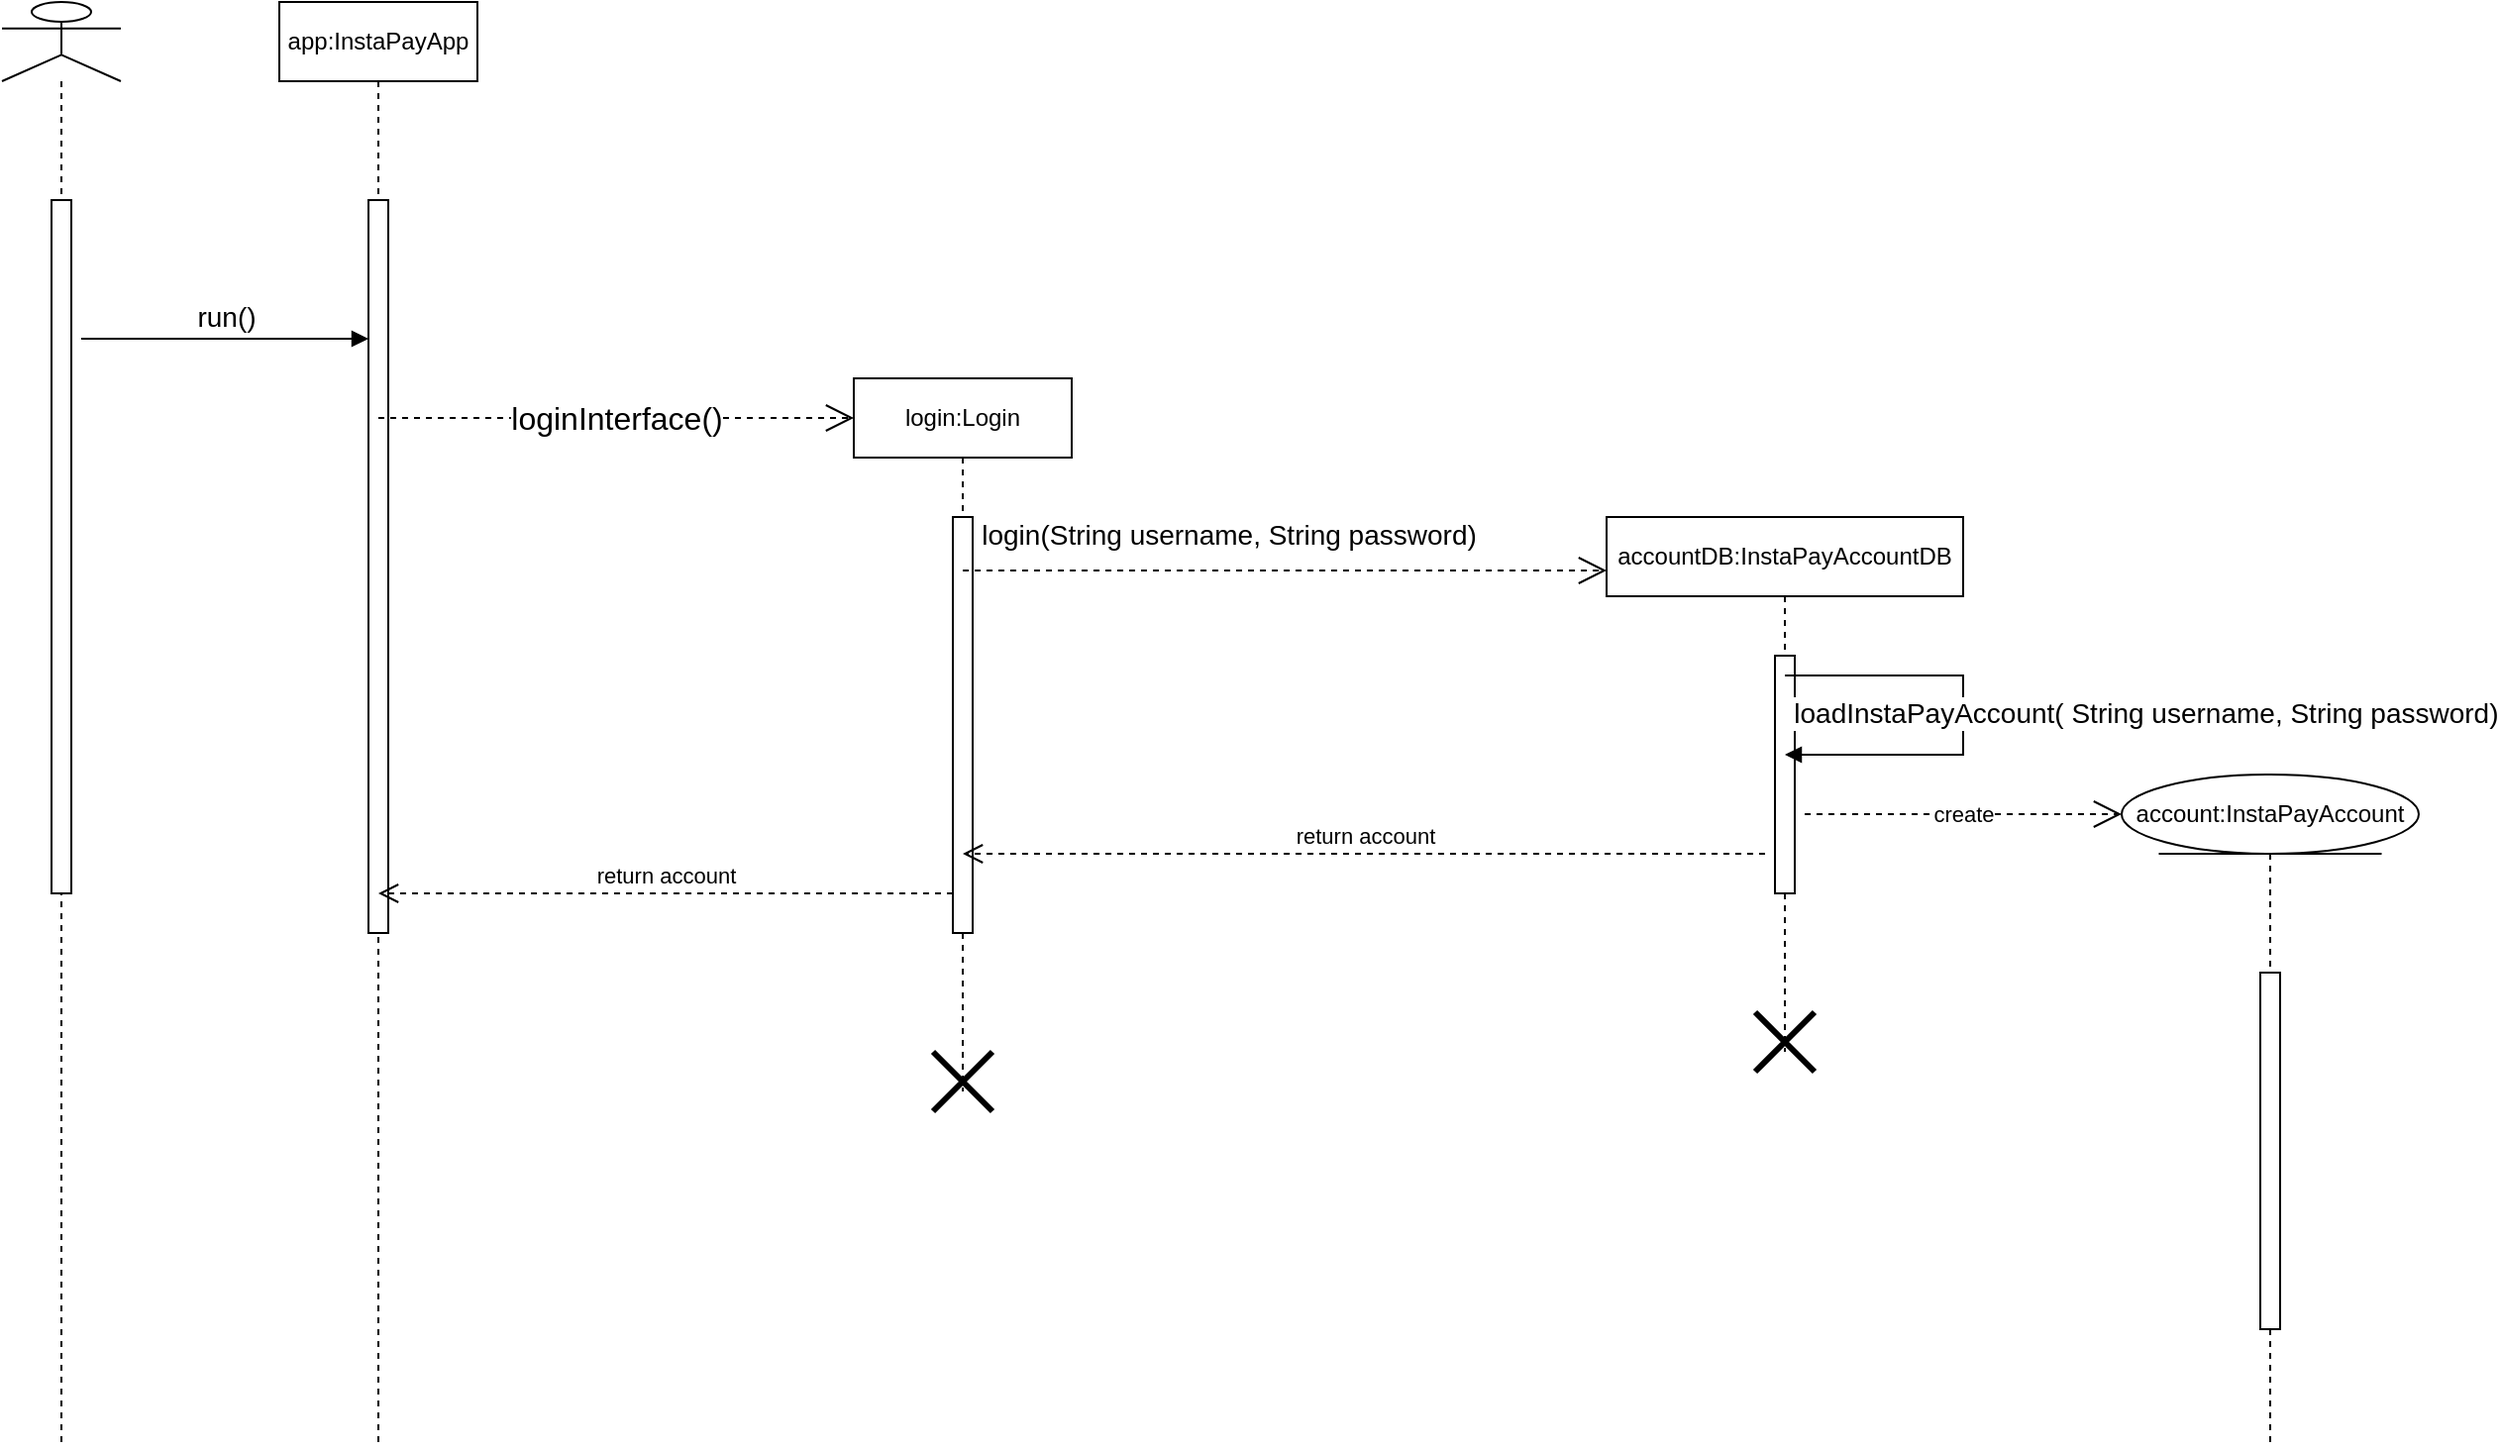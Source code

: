 <mxfile version="21.2.1" type="device">
  <diagram name="Page-1" id="13e1069c-82ec-6db2-03f1-153e76fe0fe0">
    <mxGraphModel dx="1139" dy="576" grid="1" gridSize="10" guides="1" tooltips="1" connect="1" arrows="1" fold="1" page="1" pageScale="1" pageWidth="1100" pageHeight="850" background="none" math="0" shadow="0">
      <root>
        <mxCell id="0" />
        <mxCell id="1" parent="0" />
        <mxCell id="fztPeTmldJCE3OXhj7iw-2" value="" style="shape=umlLifeline;perimeter=lifelinePerimeter;whiteSpace=wrap;html=1;container=1;dropTarget=0;collapsible=0;recursiveResize=0;outlineConnect=0;portConstraint=eastwest;newEdgeStyle={&quot;edgeStyle&quot;:&quot;elbowEdgeStyle&quot;,&quot;elbow&quot;:&quot;vertical&quot;,&quot;curved&quot;:0,&quot;rounded&quot;:0};participant=umlActor;" vertex="1" parent="1">
          <mxGeometry x="370" y="150" width="60" height="730" as="geometry" />
        </mxCell>
        <mxCell id="fztPeTmldJCE3OXhj7iw-8" value="" style="html=1;points=[];perimeter=orthogonalPerimeter;outlineConnect=0;targetShapes=umlLifeline;portConstraint=eastwest;newEdgeStyle={&quot;edgeStyle&quot;:&quot;elbowEdgeStyle&quot;,&quot;elbow&quot;:&quot;vertical&quot;,&quot;curved&quot;:0,&quot;rounded&quot;:0};" vertex="1" parent="fztPeTmldJCE3OXhj7iw-2">
          <mxGeometry x="25" y="100" width="10" height="350" as="geometry" />
        </mxCell>
        <mxCell id="fztPeTmldJCE3OXhj7iw-5" value="app:InstaPayApp" style="shape=umlLifeline;perimeter=lifelinePerimeter;whiteSpace=wrap;html=1;container=1;dropTarget=0;collapsible=0;recursiveResize=0;outlineConnect=0;portConstraint=eastwest;newEdgeStyle={&quot;edgeStyle&quot;:&quot;elbowEdgeStyle&quot;,&quot;elbow&quot;:&quot;vertical&quot;,&quot;curved&quot;:0,&quot;rounded&quot;:0};" vertex="1" parent="1">
          <mxGeometry x="510" y="150" width="100" height="730" as="geometry" />
        </mxCell>
        <mxCell id="fztPeTmldJCE3OXhj7iw-12" value="" style="html=1;points=[];perimeter=orthogonalPerimeter;outlineConnect=0;targetShapes=umlLifeline;portConstraint=eastwest;newEdgeStyle={&quot;edgeStyle&quot;:&quot;elbowEdgeStyle&quot;,&quot;elbow&quot;:&quot;vertical&quot;,&quot;curved&quot;:0,&quot;rounded&quot;:0};" vertex="1" parent="fztPeTmldJCE3OXhj7iw-5">
          <mxGeometry x="45" y="100" width="10" height="370" as="geometry" />
        </mxCell>
        <mxCell id="fztPeTmldJCE3OXhj7iw-13" value="&lt;font style=&quot;font-size: 14px;&quot;&gt;run()&lt;/font&gt;" style="html=1;verticalAlign=bottom;endArrow=block;edgeStyle=elbowEdgeStyle;elbow=vertical;curved=0;rounded=0;" edge="1" parent="1" target="fztPeTmldJCE3OXhj7iw-12">
          <mxGeometry width="80" relative="1" as="geometry">
            <mxPoint x="410" y="320" as="sourcePoint" />
            <mxPoint x="490" y="320" as="targetPoint" />
            <Array as="points" />
          </mxGeometry>
        </mxCell>
        <mxCell id="fztPeTmldJCE3OXhj7iw-15" value="login:Login" style="shape=umlLifeline;perimeter=lifelinePerimeter;whiteSpace=wrap;html=1;container=1;dropTarget=0;collapsible=0;recursiveResize=0;outlineConnect=0;portConstraint=eastwest;newEdgeStyle={&quot;edgeStyle&quot;:&quot;elbowEdgeStyle&quot;,&quot;elbow&quot;:&quot;vertical&quot;,&quot;curved&quot;:0,&quot;rounded&quot;:0};" vertex="1" parent="1">
          <mxGeometry x="800" y="340" width="110" height="360" as="geometry" />
        </mxCell>
        <mxCell id="fztPeTmldJCE3OXhj7iw-26" value="" style="html=1;points=[];perimeter=orthogonalPerimeter;outlineConnect=0;targetShapes=umlLifeline;portConstraint=eastwest;newEdgeStyle={&quot;edgeStyle&quot;:&quot;elbowEdgeStyle&quot;,&quot;elbow&quot;:&quot;vertical&quot;,&quot;curved&quot;:0,&quot;rounded&quot;:0};" vertex="1" parent="fztPeTmldJCE3OXhj7iw-15">
          <mxGeometry x="50" y="70" width="10" height="210" as="geometry" />
        </mxCell>
        <mxCell id="fztPeTmldJCE3OXhj7iw-42" value="" style="shape=umlDestroy;whiteSpace=wrap;html=1;strokeWidth=3;targetShapes=umlLifeline;" vertex="1" parent="fztPeTmldJCE3OXhj7iw-15">
          <mxGeometry x="40" y="340" width="30" height="30" as="geometry" />
        </mxCell>
        <mxCell id="fztPeTmldJCE3OXhj7iw-25" value="&lt;font size=&quot;3&quot;&gt;loginInterface()&lt;/font&gt;" style="endArrow=open;endSize=12;dashed=1;html=1;rounded=0;" edge="1" parent="1" source="fztPeTmldJCE3OXhj7iw-5">
          <mxGeometry width="160" relative="1" as="geometry">
            <mxPoint x="580" y="360" as="sourcePoint" />
            <mxPoint x="800" y="360" as="targetPoint" />
          </mxGeometry>
        </mxCell>
        <mxCell id="fztPeTmldJCE3OXhj7iw-27" value="&lt;font style=&quot;font-size: 14px;&quot;&gt;login(String username, String password)&lt;/font&gt;" style="endArrow=open;endSize=12;dashed=1;html=1;rounded=0;entryX=0;entryY=0.1;entryDx=0;entryDy=0;entryPerimeter=0;" edge="1" parent="1" source="fztPeTmldJCE3OXhj7iw-15" target="fztPeTmldJCE3OXhj7iw-28">
          <mxGeometry x="-0.168" y="18" width="160" relative="1" as="geometry">
            <mxPoint x="880" y="440" as="sourcePoint" />
            <mxPoint x="1040" y="440" as="targetPoint" />
            <mxPoint x="-1" as="offset" />
          </mxGeometry>
        </mxCell>
        <mxCell id="fztPeTmldJCE3OXhj7iw-28" value="accountDB:InstaPayAccountDB" style="shape=umlLifeline;perimeter=lifelinePerimeter;whiteSpace=wrap;html=1;container=1;dropTarget=0;collapsible=0;recursiveResize=0;outlineConnect=0;portConstraint=eastwest;newEdgeStyle={&quot;edgeStyle&quot;:&quot;elbowEdgeStyle&quot;,&quot;elbow&quot;:&quot;vertical&quot;,&quot;curved&quot;:0,&quot;rounded&quot;:0};" vertex="1" parent="1">
          <mxGeometry x="1180" y="410" width="180" height="270" as="geometry" />
        </mxCell>
        <mxCell id="fztPeTmldJCE3OXhj7iw-30" value="" style="html=1;points=[];perimeter=orthogonalPerimeter;outlineConnect=0;targetShapes=umlLifeline;portConstraint=eastwest;newEdgeStyle={&quot;edgeStyle&quot;:&quot;elbowEdgeStyle&quot;,&quot;elbow&quot;:&quot;vertical&quot;,&quot;curved&quot;:0,&quot;rounded&quot;:0};" vertex="1" parent="fztPeTmldJCE3OXhj7iw-28">
          <mxGeometry x="85" y="70" width="10" height="120" as="geometry" />
        </mxCell>
        <mxCell id="fztPeTmldJCE3OXhj7iw-41" value="" style="shape=umlDestroy;whiteSpace=wrap;html=1;strokeWidth=3;targetShapes=umlLifeline;" vertex="1" parent="fztPeTmldJCE3OXhj7iw-28">
          <mxGeometry x="75" y="250" width="30" height="30" as="geometry" />
        </mxCell>
        <mxCell id="fztPeTmldJCE3OXhj7iw-34" value="&lt;font style=&quot;font-size: 14px;&quot;&gt;&amp;nbsp;loadInstaPayAccount( String username, String password)&lt;/font&gt;" style="html=1;verticalAlign=bottom;endArrow=block;edgeStyle=orthogonalEdgeStyle;elbow=vertical;rounded=0;" edge="1" parent="1">
          <mxGeometry x="0.091" y="90" width="80" relative="1" as="geometry">
            <mxPoint x="1270" y="490" as="sourcePoint" />
            <mxPoint x="1270" y="530" as="targetPoint" />
            <Array as="points">
              <mxPoint x="1360" y="490" />
            </Array>
            <mxPoint as="offset" />
          </mxGeometry>
        </mxCell>
        <mxCell id="fztPeTmldJCE3OXhj7iw-37" value="account:InstaPayAccount" style="shape=umlLifeline;perimeter=lifelinePerimeter;whiteSpace=wrap;html=1;container=1;dropTarget=0;collapsible=0;recursiveResize=0;outlineConnect=0;portConstraint=eastwest;newEdgeStyle={&quot;edgeStyle&quot;:&quot;elbowEdgeStyle&quot;,&quot;elbow&quot;:&quot;vertical&quot;,&quot;curved&quot;:0,&quot;rounded&quot;:0};participant=umlEntity;" vertex="1" parent="1">
          <mxGeometry x="1440" y="540" width="150" height="340" as="geometry" />
        </mxCell>
        <mxCell id="fztPeTmldJCE3OXhj7iw-38" value="" style="html=1;points=[];perimeter=orthogonalPerimeter;outlineConnect=0;targetShapes=umlLifeline;portConstraint=eastwest;newEdgeStyle={&quot;edgeStyle&quot;:&quot;elbowEdgeStyle&quot;,&quot;elbow&quot;:&quot;vertical&quot;,&quot;curved&quot;:0,&quot;rounded&quot;:0};" vertex="1" parent="fztPeTmldJCE3OXhj7iw-37">
          <mxGeometry x="70" y="100" width="10" height="180" as="geometry" />
        </mxCell>
        <mxCell id="fztPeTmldJCE3OXhj7iw-40" value="return account" style="html=1;verticalAlign=bottom;endArrow=open;dashed=1;endSize=8;edgeStyle=elbowEdgeStyle;elbow=vertical;curved=0;rounded=0;" edge="1" parent="1" target="fztPeTmldJCE3OXhj7iw-5">
          <mxGeometry x="-0.0" relative="1" as="geometry">
            <mxPoint x="850" y="600" as="sourcePoint" />
            <mxPoint x="770" y="600" as="targetPoint" />
            <mxPoint as="offset" />
          </mxGeometry>
        </mxCell>
        <mxCell id="fztPeTmldJCE3OXhj7iw-44" value="create" style="endArrow=open;endSize=12;dashed=1;html=1;rounded=0;" edge="1" parent="1">
          <mxGeometry width="160" relative="1" as="geometry">
            <mxPoint x="1280" y="560" as="sourcePoint" />
            <mxPoint x="1440" y="560" as="targetPoint" />
            <mxPoint as="offset" />
          </mxGeometry>
        </mxCell>
        <mxCell id="fztPeTmldJCE3OXhj7iw-47" value="return account" style="html=1;verticalAlign=bottom;endArrow=open;dashed=1;endSize=8;edgeStyle=elbowEdgeStyle;elbow=vertical;curved=0;rounded=0;" edge="1" parent="1" target="fztPeTmldJCE3OXhj7iw-15">
          <mxGeometry relative="1" as="geometry">
            <mxPoint x="1260" y="580" as="sourcePoint" />
            <mxPoint x="1180" y="580" as="targetPoint" />
          </mxGeometry>
        </mxCell>
      </root>
    </mxGraphModel>
  </diagram>
</mxfile>
